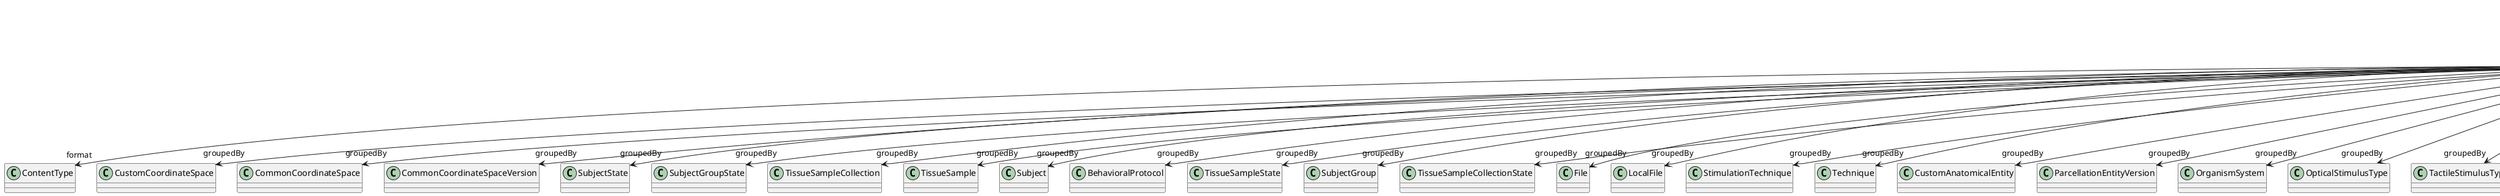 @startuml
class FileBundle {
+contentDescription
+format
+groupedBy
+groupingType
+hash
+isPartOf
+name
+storageSize

}
FileBundle -d-> "format" ContentType
FileBundle -d-> "groupedBy" CustomCoordinateSpace
FileBundle -d-> "groupedBy" CommonCoordinateSpace
FileBundle -d-> "groupedBy" CommonCoordinateSpaceVersion
FileBundle -d-> "groupedBy" SubjectState
FileBundle -d-> "groupedBy" SubjectGroupState
FileBundle -d-> "groupedBy" TissueSampleCollection
FileBundle -d-> "groupedBy" TissueSample
FileBundle -d-> "groupedBy" Subject
FileBundle -d-> "groupedBy" BehavioralProtocol
FileBundle -d-> "groupedBy" TissueSampleState
FileBundle -d-> "groupedBy" SubjectGroup
FileBundle -d-> "groupedBy" TissueSampleCollectionState
FileBundle -d-> "groupedBy" FileBundle
FileBundle -d-> "groupedBy" File
FileBundle -d-> "groupedBy" LocalFile
FileBundle -d-> "groupedBy" StimulationTechnique
FileBundle -d-> "groupedBy" Technique
FileBundle -d-> "groupedBy" CustomAnatomicalEntity
FileBundle -d-> "groupedBy" ParcellationEntityVersion
FileBundle -d-> "groupedBy" OrganismSystem
FileBundle -d-> "groupedBy" OpticalStimulusType
FileBundle -d-> "groupedBy" TactileStimulusType
FileBundle -d-> "groupedBy" CellType
FileBundle -d-> "groupedBy" BreedingType
FileBundle -d-> "groupedBy" TermSuggestion
FileBundle -d-> "groupedBy" GustatoryStimulusType
FileBundle -d-> "groupedBy" UBERONParcellation
FileBundle -d-> "groupedBy" OrganismSubstance
FileBundle -d-> "groupedBy" OlfactoryStimulusType
FileBundle -d-> "groupedBy" Species
FileBundle -d-> "groupedBy" ElectricalStimulusType
FileBundle -d-> "groupedBy" Handedness
FileBundle -d-> "groupedBy" DiseaseModel
FileBundle -d-> "groupedBy" BiologicalSex
FileBundle -d-> "groupedBy" GeneticStrainType
FileBundle -d-> "groupedBy" MolecularEntity
FileBundle -d-> "groupedBy" CellCultureType
FileBundle -d-> "groupedBy" VisualStimulusType
FileBundle -d-> "groupedBy" Disease
FileBundle -d-> "groupedBy" AuditoryStimulusType
FileBundle -d-> "groupedBy" BiologicalOrder
FileBundle -d-> "groupedBy" Organ
FileBundle -d-> "groupedBy" SubcellularEntity
FileBundle -d-> "groupingType" FileBundleGrouping
FileBundle -d-> "hash" Hash
FileBundle -d-> "isPartOf" FileBundle
FileBundle -d-> "isPartOf" FileRepository
FileBundle -d-> "storageSize" QuantitativeValue

@enduml